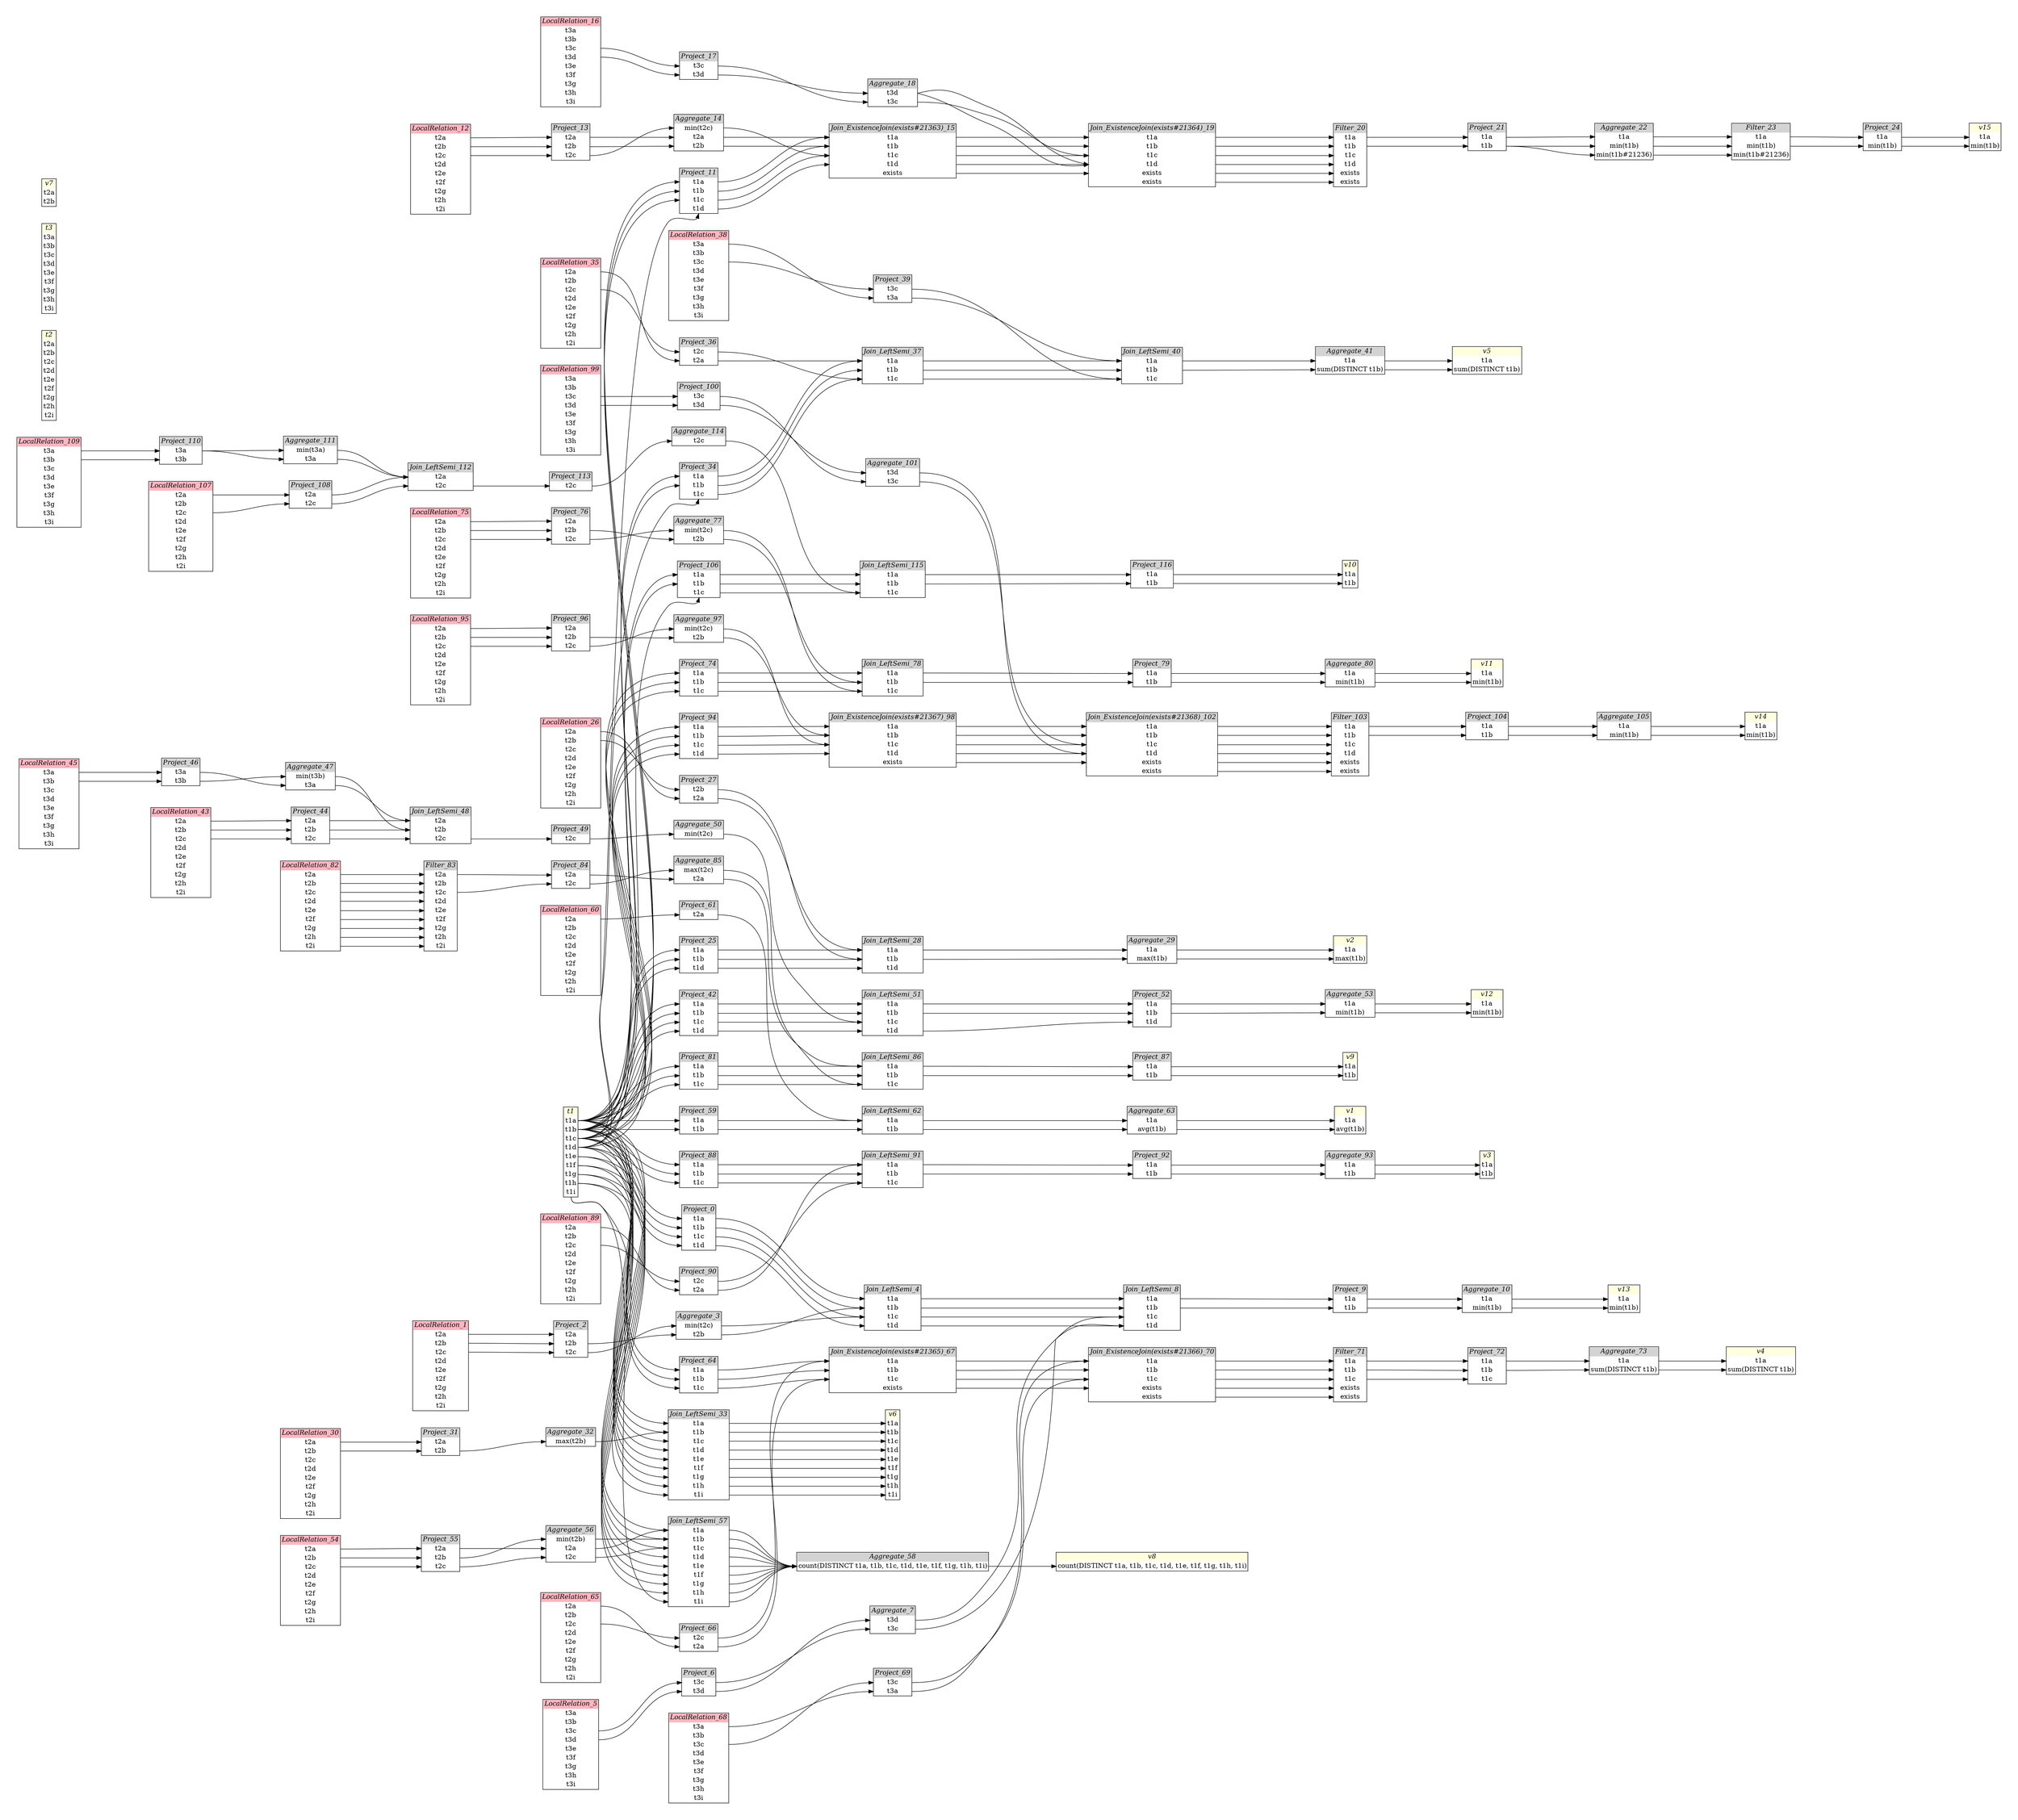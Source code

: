 // Automatically generated by SQLFlowTestSuite


digraph {
  graph [pad="0.5", nodesep="0.5", ranksep="2", fontname="Helvetica"];
  node [shape=plain]
  rankdir=LR;

  
"Aggregate_10" [label=<
<table border="1" cellborder="0" cellspacing="0">
  <tr><td bgcolor="lightgray" port="nodeName"><i>Aggregate_10</i></td></tr>
  <tr><td port="0">t1a</td></tr>
<tr><td port="1">min(t1b)</td></tr>
</table>>];
     

"Aggregate_101" [label=<
<table border="1" cellborder="0" cellspacing="0">
  <tr><td bgcolor="lightgray" port="nodeName"><i>Aggregate_101</i></td></tr>
  <tr><td port="0">t3d</td></tr>
<tr><td port="1">t3c</td></tr>
</table>>];
     

"Aggregate_105" [label=<
<table border="1" cellborder="0" cellspacing="0">
  <tr><td bgcolor="lightgray" port="nodeName"><i>Aggregate_105</i></td></tr>
  <tr><td port="0">t1a</td></tr>
<tr><td port="1">min(t1b)</td></tr>
</table>>];
     

"Aggregate_111" [label=<
<table border="1" cellborder="0" cellspacing="0">
  <tr><td bgcolor="lightgray" port="nodeName"><i>Aggregate_111</i></td></tr>
  <tr><td port="0">min(t3a)</td></tr>
<tr><td port="1">t3a</td></tr>
</table>>];
     

"Aggregate_114" [label=<
<table border="1" cellborder="0" cellspacing="0">
  <tr><td bgcolor="lightgray" port="nodeName"><i>Aggregate_114</i></td></tr>
  <tr><td port="0">t2c</td></tr>
</table>>];
     

"Aggregate_14" [label=<
<table border="1" cellborder="0" cellspacing="0">
  <tr><td bgcolor="lightgray" port="nodeName"><i>Aggregate_14</i></td></tr>
  <tr><td port="0">min(t2c)</td></tr>
<tr><td port="1">t2a</td></tr>
<tr><td port="2">t2b</td></tr>
</table>>];
     

"Aggregate_18" [label=<
<table border="1" cellborder="0" cellspacing="0">
  <tr><td bgcolor="lightgray" port="nodeName"><i>Aggregate_18</i></td></tr>
  <tr><td port="0">t3d</td></tr>
<tr><td port="1">t3c</td></tr>
</table>>];
     

"Aggregate_22" [label=<
<table border="1" cellborder="0" cellspacing="0">
  <tr><td bgcolor="lightgray" port="nodeName"><i>Aggregate_22</i></td></tr>
  <tr><td port="0">t1a</td></tr>
<tr><td port="1">min(t1b)</td></tr>
<tr><td port="2">min(t1b#21236)</td></tr>
</table>>];
     

"Aggregate_29" [label=<
<table border="1" cellborder="0" cellspacing="0">
  <tr><td bgcolor="lightgray" port="nodeName"><i>Aggregate_29</i></td></tr>
  <tr><td port="0">t1a</td></tr>
<tr><td port="1">max(t1b)</td></tr>
</table>>];
     

"Aggregate_3" [label=<
<table border="1" cellborder="0" cellspacing="0">
  <tr><td bgcolor="lightgray" port="nodeName"><i>Aggregate_3</i></td></tr>
  <tr><td port="0">min(t2c)</td></tr>
<tr><td port="1">t2b</td></tr>
</table>>];
     

"Aggregate_32" [label=<
<table border="1" cellborder="0" cellspacing="0">
  <tr><td bgcolor="lightgray" port="nodeName"><i>Aggregate_32</i></td></tr>
  <tr><td port="0">max(t2b)</td></tr>
</table>>];
     

"Aggregate_41" [label=<
<table border="1" cellborder="0" cellspacing="0">
  <tr><td bgcolor="lightgray" port="nodeName"><i>Aggregate_41</i></td></tr>
  <tr><td port="0">t1a</td></tr>
<tr><td port="1">sum(DISTINCT t1b)</td></tr>
</table>>];
     

"Aggregate_47" [label=<
<table border="1" cellborder="0" cellspacing="0">
  <tr><td bgcolor="lightgray" port="nodeName"><i>Aggregate_47</i></td></tr>
  <tr><td port="0">min(t3b)</td></tr>
<tr><td port="1">t3a</td></tr>
</table>>];
     

"Aggregate_50" [label=<
<table border="1" cellborder="0" cellspacing="0">
  <tr><td bgcolor="lightgray" port="nodeName"><i>Aggregate_50</i></td></tr>
  <tr><td port="0">min(t2c)</td></tr>
</table>>];
     

"Aggregate_53" [label=<
<table border="1" cellborder="0" cellspacing="0">
  <tr><td bgcolor="lightgray" port="nodeName"><i>Aggregate_53</i></td></tr>
  <tr><td port="0">t1a</td></tr>
<tr><td port="1">min(t1b)</td></tr>
</table>>];
     

"Aggregate_56" [label=<
<table border="1" cellborder="0" cellspacing="0">
  <tr><td bgcolor="lightgray" port="nodeName"><i>Aggregate_56</i></td></tr>
  <tr><td port="0">min(t2b)</td></tr>
<tr><td port="1">t2a</td></tr>
<tr><td port="2">t2c</td></tr>
</table>>];
     

"Aggregate_58" [label=<
<table border="1" cellborder="0" cellspacing="0">
  <tr><td bgcolor="lightgray" port="nodeName"><i>Aggregate_58</i></td></tr>
  <tr><td port="0">count(DISTINCT t1a, t1b, t1c, t1d, t1e, t1f, t1g, t1h, t1i)</td></tr>
</table>>];
     

"Aggregate_63" [label=<
<table border="1" cellborder="0" cellspacing="0">
  <tr><td bgcolor="lightgray" port="nodeName"><i>Aggregate_63</i></td></tr>
  <tr><td port="0">t1a</td></tr>
<tr><td port="1">avg(t1b)</td></tr>
</table>>];
     

"Aggregate_7" [label=<
<table border="1" cellborder="0" cellspacing="0">
  <tr><td bgcolor="lightgray" port="nodeName"><i>Aggregate_7</i></td></tr>
  <tr><td port="0">t3d</td></tr>
<tr><td port="1">t3c</td></tr>
</table>>];
     

"Aggregate_73" [label=<
<table border="1" cellborder="0" cellspacing="0">
  <tr><td bgcolor="lightgray" port="nodeName"><i>Aggregate_73</i></td></tr>
  <tr><td port="0">t1a</td></tr>
<tr><td port="1">sum(DISTINCT t1b)</td></tr>
</table>>];
     

"Aggregate_77" [label=<
<table border="1" cellborder="0" cellspacing="0">
  <tr><td bgcolor="lightgray" port="nodeName"><i>Aggregate_77</i></td></tr>
  <tr><td port="0">min(t2c)</td></tr>
<tr><td port="1">t2b</td></tr>
</table>>];
     

"Aggregate_80" [label=<
<table border="1" cellborder="0" cellspacing="0">
  <tr><td bgcolor="lightgray" port="nodeName"><i>Aggregate_80</i></td></tr>
  <tr><td port="0">t1a</td></tr>
<tr><td port="1">min(t1b)</td></tr>
</table>>];
     

"Aggregate_85" [label=<
<table border="1" cellborder="0" cellspacing="0">
  <tr><td bgcolor="lightgray" port="nodeName"><i>Aggregate_85</i></td></tr>
  <tr><td port="0">max(t2c)</td></tr>
<tr><td port="1">t2a</td></tr>
</table>>];
     

"Aggregate_93" [label=<
<table border="1" cellborder="0" cellspacing="0">
  <tr><td bgcolor="lightgray" port="nodeName"><i>Aggregate_93</i></td></tr>
  <tr><td port="0">t1a</td></tr>
<tr><td port="1">t1b</td></tr>
</table>>];
     

"Aggregate_97" [label=<
<table border="1" cellborder="0" cellspacing="0">
  <tr><td bgcolor="lightgray" port="nodeName"><i>Aggregate_97</i></td></tr>
  <tr><td port="0">min(t2c)</td></tr>
<tr><td port="1">t2b</td></tr>
</table>>];
     

"Filter_103" [label=<
<table border="1" cellborder="0" cellspacing="0">
  <tr><td bgcolor="lightgray" port="nodeName"><i>Filter_103</i></td></tr>
  <tr><td port="0">t1a</td></tr>
<tr><td port="1">t1b</td></tr>
<tr><td port="2">t1c</td></tr>
<tr><td port="3">t1d</td></tr>
<tr><td port="4">exists</td></tr>
<tr><td port="5">exists</td></tr>
</table>>];
     

"Filter_20" [label=<
<table border="1" cellborder="0" cellspacing="0">
  <tr><td bgcolor="lightgray" port="nodeName"><i>Filter_20</i></td></tr>
  <tr><td port="0">t1a</td></tr>
<tr><td port="1">t1b</td></tr>
<tr><td port="2">t1c</td></tr>
<tr><td port="3">t1d</td></tr>
<tr><td port="4">exists</td></tr>
<tr><td port="5">exists</td></tr>
</table>>];
     

"Filter_23" [label=<
<table border="1" cellborder="0" cellspacing="0">
  <tr><td bgcolor="lightgray" port="nodeName"><i>Filter_23</i></td></tr>
  <tr><td port="0">t1a</td></tr>
<tr><td port="1">min(t1b)</td></tr>
<tr><td port="2">min(t1b#21236)</td></tr>
</table>>];
     

"Filter_71" [label=<
<table border="1" cellborder="0" cellspacing="0">
  <tr><td bgcolor="lightgray" port="nodeName"><i>Filter_71</i></td></tr>
  <tr><td port="0">t1a</td></tr>
<tr><td port="1">t1b</td></tr>
<tr><td port="2">t1c</td></tr>
<tr><td port="3">exists</td></tr>
<tr><td port="4">exists</td></tr>
</table>>];
     

"Filter_83" [label=<
<table border="1" cellborder="0" cellspacing="0">
  <tr><td bgcolor="lightgray" port="nodeName"><i>Filter_83</i></td></tr>
  <tr><td port="0">t2a</td></tr>
<tr><td port="1">t2b</td></tr>
<tr><td port="2">t2c</td></tr>
<tr><td port="3">t2d</td></tr>
<tr><td port="4">t2e</td></tr>
<tr><td port="5">t2f</td></tr>
<tr><td port="6">t2g</td></tr>
<tr><td port="7">t2h</td></tr>
<tr><td port="8">t2i</td></tr>
</table>>];
     

"Join_ExistenceJoin(exists#21363)_15" [label=<
<table border="1" cellborder="0" cellspacing="0">
  <tr><td bgcolor="lightgray" port="nodeName"><i>Join_ExistenceJoin(exists#21363)_15</i></td></tr>
  <tr><td port="0">t1a</td></tr>
<tr><td port="1">t1b</td></tr>
<tr><td port="2">t1c</td></tr>
<tr><td port="3">t1d</td></tr>
<tr><td port="4">exists</td></tr>
</table>>];
     

"Join_ExistenceJoin(exists#21364)_19" [label=<
<table border="1" cellborder="0" cellspacing="0">
  <tr><td bgcolor="lightgray" port="nodeName"><i>Join_ExistenceJoin(exists#21364)_19</i></td></tr>
  <tr><td port="0">t1a</td></tr>
<tr><td port="1">t1b</td></tr>
<tr><td port="2">t1c</td></tr>
<tr><td port="3">t1d</td></tr>
<tr><td port="4">exists</td></tr>
<tr><td port="5">exists</td></tr>
</table>>];
     

"Join_ExistenceJoin(exists#21365)_67" [label=<
<table border="1" cellborder="0" cellspacing="0">
  <tr><td bgcolor="lightgray" port="nodeName"><i>Join_ExistenceJoin(exists#21365)_67</i></td></tr>
  <tr><td port="0">t1a</td></tr>
<tr><td port="1">t1b</td></tr>
<tr><td port="2">t1c</td></tr>
<tr><td port="3">exists</td></tr>
</table>>];
     

"Join_ExistenceJoin(exists#21366)_70" [label=<
<table border="1" cellborder="0" cellspacing="0">
  <tr><td bgcolor="lightgray" port="nodeName"><i>Join_ExistenceJoin(exists#21366)_70</i></td></tr>
  <tr><td port="0">t1a</td></tr>
<tr><td port="1">t1b</td></tr>
<tr><td port="2">t1c</td></tr>
<tr><td port="3">exists</td></tr>
<tr><td port="4">exists</td></tr>
</table>>];
     

"Join_ExistenceJoin(exists#21367)_98" [label=<
<table border="1" cellborder="0" cellspacing="0">
  <tr><td bgcolor="lightgray" port="nodeName"><i>Join_ExistenceJoin(exists#21367)_98</i></td></tr>
  <tr><td port="0">t1a</td></tr>
<tr><td port="1">t1b</td></tr>
<tr><td port="2">t1c</td></tr>
<tr><td port="3">t1d</td></tr>
<tr><td port="4">exists</td></tr>
</table>>];
     

"Join_ExistenceJoin(exists#21368)_102" [label=<
<table border="1" cellborder="0" cellspacing="0">
  <tr><td bgcolor="lightgray" port="nodeName"><i>Join_ExistenceJoin(exists#21368)_102</i></td></tr>
  <tr><td port="0">t1a</td></tr>
<tr><td port="1">t1b</td></tr>
<tr><td port="2">t1c</td></tr>
<tr><td port="3">t1d</td></tr>
<tr><td port="4">exists</td></tr>
<tr><td port="5">exists</td></tr>
</table>>];
     

"Join_LeftSemi_112" [label=<
<table border="1" cellborder="0" cellspacing="0">
  <tr><td bgcolor="lightgray" port="nodeName"><i>Join_LeftSemi_112</i></td></tr>
  <tr><td port="0">t2a</td></tr>
<tr><td port="1">t2c</td></tr>
</table>>];
     

"Join_LeftSemi_115" [label=<
<table border="1" cellborder="0" cellspacing="0">
  <tr><td bgcolor="lightgray" port="nodeName"><i>Join_LeftSemi_115</i></td></tr>
  <tr><td port="0">t1a</td></tr>
<tr><td port="1">t1b</td></tr>
<tr><td port="2">t1c</td></tr>
</table>>];
     

"Join_LeftSemi_28" [label=<
<table border="1" cellborder="0" cellspacing="0">
  <tr><td bgcolor="lightgray" port="nodeName"><i>Join_LeftSemi_28</i></td></tr>
  <tr><td port="0">t1a</td></tr>
<tr><td port="1">t1b</td></tr>
<tr><td port="2">t1d</td></tr>
</table>>];
     

"Join_LeftSemi_33" [label=<
<table border="1" cellborder="0" cellspacing="0">
  <tr><td bgcolor="lightgray" port="nodeName"><i>Join_LeftSemi_33</i></td></tr>
  <tr><td port="0">t1a</td></tr>
<tr><td port="1">t1b</td></tr>
<tr><td port="2">t1c</td></tr>
<tr><td port="3">t1d</td></tr>
<tr><td port="4">t1e</td></tr>
<tr><td port="5">t1f</td></tr>
<tr><td port="6">t1g</td></tr>
<tr><td port="7">t1h</td></tr>
<tr><td port="8">t1i</td></tr>
</table>>];
     

"Join_LeftSemi_37" [label=<
<table border="1" cellborder="0" cellspacing="0">
  <tr><td bgcolor="lightgray" port="nodeName"><i>Join_LeftSemi_37</i></td></tr>
  <tr><td port="0">t1a</td></tr>
<tr><td port="1">t1b</td></tr>
<tr><td port="2">t1c</td></tr>
</table>>];
     

"Join_LeftSemi_4" [label=<
<table border="1" cellborder="0" cellspacing="0">
  <tr><td bgcolor="lightgray" port="nodeName"><i>Join_LeftSemi_4</i></td></tr>
  <tr><td port="0">t1a</td></tr>
<tr><td port="1">t1b</td></tr>
<tr><td port="2">t1c</td></tr>
<tr><td port="3">t1d</td></tr>
</table>>];
     

"Join_LeftSemi_40" [label=<
<table border="1" cellborder="0" cellspacing="0">
  <tr><td bgcolor="lightgray" port="nodeName"><i>Join_LeftSemi_40</i></td></tr>
  <tr><td port="0">t1a</td></tr>
<tr><td port="1">t1b</td></tr>
<tr><td port="2">t1c</td></tr>
</table>>];
     

"Join_LeftSemi_48" [label=<
<table border="1" cellborder="0" cellspacing="0">
  <tr><td bgcolor="lightgray" port="nodeName"><i>Join_LeftSemi_48</i></td></tr>
  <tr><td port="0">t2a</td></tr>
<tr><td port="1">t2b</td></tr>
<tr><td port="2">t2c</td></tr>
</table>>];
     

"Join_LeftSemi_51" [label=<
<table border="1" cellborder="0" cellspacing="0">
  <tr><td bgcolor="lightgray" port="nodeName"><i>Join_LeftSemi_51</i></td></tr>
  <tr><td port="0">t1a</td></tr>
<tr><td port="1">t1b</td></tr>
<tr><td port="2">t1c</td></tr>
<tr><td port="3">t1d</td></tr>
</table>>];
     

"Join_LeftSemi_57" [label=<
<table border="1" cellborder="0" cellspacing="0">
  <tr><td bgcolor="lightgray" port="nodeName"><i>Join_LeftSemi_57</i></td></tr>
  <tr><td port="0">t1a</td></tr>
<tr><td port="1">t1b</td></tr>
<tr><td port="2">t1c</td></tr>
<tr><td port="3">t1d</td></tr>
<tr><td port="4">t1e</td></tr>
<tr><td port="5">t1f</td></tr>
<tr><td port="6">t1g</td></tr>
<tr><td port="7">t1h</td></tr>
<tr><td port="8">t1i</td></tr>
</table>>];
     

"Join_LeftSemi_62" [label=<
<table border="1" cellborder="0" cellspacing="0">
  <tr><td bgcolor="lightgray" port="nodeName"><i>Join_LeftSemi_62</i></td></tr>
  <tr><td port="0">t1a</td></tr>
<tr><td port="1">t1b</td></tr>
</table>>];
     

"Join_LeftSemi_78" [label=<
<table border="1" cellborder="0" cellspacing="0">
  <tr><td bgcolor="lightgray" port="nodeName"><i>Join_LeftSemi_78</i></td></tr>
  <tr><td port="0">t1a</td></tr>
<tr><td port="1">t1b</td></tr>
<tr><td port="2">t1c</td></tr>
</table>>];
     

"Join_LeftSemi_8" [label=<
<table border="1" cellborder="0" cellspacing="0">
  <tr><td bgcolor="lightgray" port="nodeName"><i>Join_LeftSemi_8</i></td></tr>
  <tr><td port="0">t1a</td></tr>
<tr><td port="1">t1b</td></tr>
<tr><td port="2">t1c</td></tr>
<tr><td port="3">t1d</td></tr>
</table>>];
     

"Join_LeftSemi_86" [label=<
<table border="1" cellborder="0" cellspacing="0">
  <tr><td bgcolor="lightgray" port="nodeName"><i>Join_LeftSemi_86</i></td></tr>
  <tr><td port="0">t1a</td></tr>
<tr><td port="1">t1b</td></tr>
<tr><td port="2">t1c</td></tr>
</table>>];
     

"Join_LeftSemi_91" [label=<
<table border="1" cellborder="0" cellspacing="0">
  <tr><td bgcolor="lightgray" port="nodeName"><i>Join_LeftSemi_91</i></td></tr>
  <tr><td port="0">t1a</td></tr>
<tr><td port="1">t1b</td></tr>
<tr><td port="2">t1c</td></tr>
</table>>];
     

"LocalRelation_1" [label=<
<table border="1" cellborder="0" cellspacing="0">
  <tr><td bgcolor="lightpink" port="nodeName"><i>LocalRelation_1</i></td></tr>
  <tr><td port="0">t2a</td></tr>
<tr><td port="1">t2b</td></tr>
<tr><td port="2">t2c</td></tr>
<tr><td port="3">t2d</td></tr>
<tr><td port="4">t2e</td></tr>
<tr><td port="5">t2f</td></tr>
<tr><td port="6">t2g</td></tr>
<tr><td port="7">t2h</td></tr>
<tr><td port="8">t2i</td></tr>
</table>>];
     

"LocalRelation_107" [label=<
<table border="1" cellborder="0" cellspacing="0">
  <tr><td bgcolor="lightpink" port="nodeName"><i>LocalRelation_107</i></td></tr>
  <tr><td port="0">t2a</td></tr>
<tr><td port="1">t2b</td></tr>
<tr><td port="2">t2c</td></tr>
<tr><td port="3">t2d</td></tr>
<tr><td port="4">t2e</td></tr>
<tr><td port="5">t2f</td></tr>
<tr><td port="6">t2g</td></tr>
<tr><td port="7">t2h</td></tr>
<tr><td port="8">t2i</td></tr>
</table>>];
     

"LocalRelation_109" [label=<
<table border="1" cellborder="0" cellspacing="0">
  <tr><td bgcolor="lightpink" port="nodeName"><i>LocalRelation_109</i></td></tr>
  <tr><td port="0">t3a</td></tr>
<tr><td port="1">t3b</td></tr>
<tr><td port="2">t3c</td></tr>
<tr><td port="3">t3d</td></tr>
<tr><td port="4">t3e</td></tr>
<tr><td port="5">t3f</td></tr>
<tr><td port="6">t3g</td></tr>
<tr><td port="7">t3h</td></tr>
<tr><td port="8">t3i</td></tr>
</table>>];
     

"LocalRelation_12" [label=<
<table border="1" cellborder="0" cellspacing="0">
  <tr><td bgcolor="lightpink" port="nodeName"><i>LocalRelation_12</i></td></tr>
  <tr><td port="0">t2a</td></tr>
<tr><td port="1">t2b</td></tr>
<tr><td port="2">t2c</td></tr>
<tr><td port="3">t2d</td></tr>
<tr><td port="4">t2e</td></tr>
<tr><td port="5">t2f</td></tr>
<tr><td port="6">t2g</td></tr>
<tr><td port="7">t2h</td></tr>
<tr><td port="8">t2i</td></tr>
</table>>];
     

"LocalRelation_16" [label=<
<table border="1" cellborder="0" cellspacing="0">
  <tr><td bgcolor="lightpink" port="nodeName"><i>LocalRelation_16</i></td></tr>
  <tr><td port="0">t3a</td></tr>
<tr><td port="1">t3b</td></tr>
<tr><td port="2">t3c</td></tr>
<tr><td port="3">t3d</td></tr>
<tr><td port="4">t3e</td></tr>
<tr><td port="5">t3f</td></tr>
<tr><td port="6">t3g</td></tr>
<tr><td port="7">t3h</td></tr>
<tr><td port="8">t3i</td></tr>
</table>>];
     

"LocalRelation_26" [label=<
<table border="1" cellborder="0" cellspacing="0">
  <tr><td bgcolor="lightpink" port="nodeName"><i>LocalRelation_26</i></td></tr>
  <tr><td port="0">t2a</td></tr>
<tr><td port="1">t2b</td></tr>
<tr><td port="2">t2c</td></tr>
<tr><td port="3">t2d</td></tr>
<tr><td port="4">t2e</td></tr>
<tr><td port="5">t2f</td></tr>
<tr><td port="6">t2g</td></tr>
<tr><td port="7">t2h</td></tr>
<tr><td port="8">t2i</td></tr>
</table>>];
     

"LocalRelation_30" [label=<
<table border="1" cellborder="0" cellspacing="0">
  <tr><td bgcolor="lightpink" port="nodeName"><i>LocalRelation_30</i></td></tr>
  <tr><td port="0">t2a</td></tr>
<tr><td port="1">t2b</td></tr>
<tr><td port="2">t2c</td></tr>
<tr><td port="3">t2d</td></tr>
<tr><td port="4">t2e</td></tr>
<tr><td port="5">t2f</td></tr>
<tr><td port="6">t2g</td></tr>
<tr><td port="7">t2h</td></tr>
<tr><td port="8">t2i</td></tr>
</table>>];
     

"LocalRelation_35" [label=<
<table border="1" cellborder="0" cellspacing="0">
  <tr><td bgcolor="lightpink" port="nodeName"><i>LocalRelation_35</i></td></tr>
  <tr><td port="0">t2a</td></tr>
<tr><td port="1">t2b</td></tr>
<tr><td port="2">t2c</td></tr>
<tr><td port="3">t2d</td></tr>
<tr><td port="4">t2e</td></tr>
<tr><td port="5">t2f</td></tr>
<tr><td port="6">t2g</td></tr>
<tr><td port="7">t2h</td></tr>
<tr><td port="8">t2i</td></tr>
</table>>];
     

"LocalRelation_38" [label=<
<table border="1" cellborder="0" cellspacing="0">
  <tr><td bgcolor="lightpink" port="nodeName"><i>LocalRelation_38</i></td></tr>
  <tr><td port="0">t3a</td></tr>
<tr><td port="1">t3b</td></tr>
<tr><td port="2">t3c</td></tr>
<tr><td port="3">t3d</td></tr>
<tr><td port="4">t3e</td></tr>
<tr><td port="5">t3f</td></tr>
<tr><td port="6">t3g</td></tr>
<tr><td port="7">t3h</td></tr>
<tr><td port="8">t3i</td></tr>
</table>>];
     

"LocalRelation_43" [label=<
<table border="1" cellborder="0" cellspacing="0">
  <tr><td bgcolor="lightpink" port="nodeName"><i>LocalRelation_43</i></td></tr>
  <tr><td port="0">t2a</td></tr>
<tr><td port="1">t2b</td></tr>
<tr><td port="2">t2c</td></tr>
<tr><td port="3">t2d</td></tr>
<tr><td port="4">t2e</td></tr>
<tr><td port="5">t2f</td></tr>
<tr><td port="6">t2g</td></tr>
<tr><td port="7">t2h</td></tr>
<tr><td port="8">t2i</td></tr>
</table>>];
     

"LocalRelation_45" [label=<
<table border="1" cellborder="0" cellspacing="0">
  <tr><td bgcolor="lightpink" port="nodeName"><i>LocalRelation_45</i></td></tr>
  <tr><td port="0">t3a</td></tr>
<tr><td port="1">t3b</td></tr>
<tr><td port="2">t3c</td></tr>
<tr><td port="3">t3d</td></tr>
<tr><td port="4">t3e</td></tr>
<tr><td port="5">t3f</td></tr>
<tr><td port="6">t3g</td></tr>
<tr><td port="7">t3h</td></tr>
<tr><td port="8">t3i</td></tr>
</table>>];
     

"LocalRelation_5" [label=<
<table border="1" cellborder="0" cellspacing="0">
  <tr><td bgcolor="lightpink" port="nodeName"><i>LocalRelation_5</i></td></tr>
  <tr><td port="0">t3a</td></tr>
<tr><td port="1">t3b</td></tr>
<tr><td port="2">t3c</td></tr>
<tr><td port="3">t3d</td></tr>
<tr><td port="4">t3e</td></tr>
<tr><td port="5">t3f</td></tr>
<tr><td port="6">t3g</td></tr>
<tr><td port="7">t3h</td></tr>
<tr><td port="8">t3i</td></tr>
</table>>];
     

"LocalRelation_54" [label=<
<table border="1" cellborder="0" cellspacing="0">
  <tr><td bgcolor="lightpink" port="nodeName"><i>LocalRelation_54</i></td></tr>
  <tr><td port="0">t2a</td></tr>
<tr><td port="1">t2b</td></tr>
<tr><td port="2">t2c</td></tr>
<tr><td port="3">t2d</td></tr>
<tr><td port="4">t2e</td></tr>
<tr><td port="5">t2f</td></tr>
<tr><td port="6">t2g</td></tr>
<tr><td port="7">t2h</td></tr>
<tr><td port="8">t2i</td></tr>
</table>>];
     

"LocalRelation_60" [label=<
<table border="1" cellborder="0" cellspacing="0">
  <tr><td bgcolor="lightpink" port="nodeName"><i>LocalRelation_60</i></td></tr>
  <tr><td port="0">t2a</td></tr>
<tr><td port="1">t2b</td></tr>
<tr><td port="2">t2c</td></tr>
<tr><td port="3">t2d</td></tr>
<tr><td port="4">t2e</td></tr>
<tr><td port="5">t2f</td></tr>
<tr><td port="6">t2g</td></tr>
<tr><td port="7">t2h</td></tr>
<tr><td port="8">t2i</td></tr>
</table>>];
     

"LocalRelation_65" [label=<
<table border="1" cellborder="0" cellspacing="0">
  <tr><td bgcolor="lightpink" port="nodeName"><i>LocalRelation_65</i></td></tr>
  <tr><td port="0">t2a</td></tr>
<tr><td port="1">t2b</td></tr>
<tr><td port="2">t2c</td></tr>
<tr><td port="3">t2d</td></tr>
<tr><td port="4">t2e</td></tr>
<tr><td port="5">t2f</td></tr>
<tr><td port="6">t2g</td></tr>
<tr><td port="7">t2h</td></tr>
<tr><td port="8">t2i</td></tr>
</table>>];
     

"LocalRelation_68" [label=<
<table border="1" cellborder="0" cellspacing="0">
  <tr><td bgcolor="lightpink" port="nodeName"><i>LocalRelation_68</i></td></tr>
  <tr><td port="0">t3a</td></tr>
<tr><td port="1">t3b</td></tr>
<tr><td port="2">t3c</td></tr>
<tr><td port="3">t3d</td></tr>
<tr><td port="4">t3e</td></tr>
<tr><td port="5">t3f</td></tr>
<tr><td port="6">t3g</td></tr>
<tr><td port="7">t3h</td></tr>
<tr><td port="8">t3i</td></tr>
</table>>];
     

"LocalRelation_75" [label=<
<table border="1" cellborder="0" cellspacing="0">
  <tr><td bgcolor="lightpink" port="nodeName"><i>LocalRelation_75</i></td></tr>
  <tr><td port="0">t2a</td></tr>
<tr><td port="1">t2b</td></tr>
<tr><td port="2">t2c</td></tr>
<tr><td port="3">t2d</td></tr>
<tr><td port="4">t2e</td></tr>
<tr><td port="5">t2f</td></tr>
<tr><td port="6">t2g</td></tr>
<tr><td port="7">t2h</td></tr>
<tr><td port="8">t2i</td></tr>
</table>>];
     

"LocalRelation_82" [label=<
<table border="1" cellborder="0" cellspacing="0">
  <tr><td bgcolor="lightpink" port="nodeName"><i>LocalRelation_82</i></td></tr>
  <tr><td port="0">t2a</td></tr>
<tr><td port="1">t2b</td></tr>
<tr><td port="2">t2c</td></tr>
<tr><td port="3">t2d</td></tr>
<tr><td port="4">t2e</td></tr>
<tr><td port="5">t2f</td></tr>
<tr><td port="6">t2g</td></tr>
<tr><td port="7">t2h</td></tr>
<tr><td port="8">t2i</td></tr>
</table>>];
     

"LocalRelation_89" [label=<
<table border="1" cellborder="0" cellspacing="0">
  <tr><td bgcolor="lightpink" port="nodeName"><i>LocalRelation_89</i></td></tr>
  <tr><td port="0">t2a</td></tr>
<tr><td port="1">t2b</td></tr>
<tr><td port="2">t2c</td></tr>
<tr><td port="3">t2d</td></tr>
<tr><td port="4">t2e</td></tr>
<tr><td port="5">t2f</td></tr>
<tr><td port="6">t2g</td></tr>
<tr><td port="7">t2h</td></tr>
<tr><td port="8">t2i</td></tr>
</table>>];
     

"LocalRelation_95" [label=<
<table border="1" cellborder="0" cellspacing="0">
  <tr><td bgcolor="lightpink" port="nodeName"><i>LocalRelation_95</i></td></tr>
  <tr><td port="0">t2a</td></tr>
<tr><td port="1">t2b</td></tr>
<tr><td port="2">t2c</td></tr>
<tr><td port="3">t2d</td></tr>
<tr><td port="4">t2e</td></tr>
<tr><td port="5">t2f</td></tr>
<tr><td port="6">t2g</td></tr>
<tr><td port="7">t2h</td></tr>
<tr><td port="8">t2i</td></tr>
</table>>];
     

"LocalRelation_99" [label=<
<table border="1" cellborder="0" cellspacing="0">
  <tr><td bgcolor="lightpink" port="nodeName"><i>LocalRelation_99</i></td></tr>
  <tr><td port="0">t3a</td></tr>
<tr><td port="1">t3b</td></tr>
<tr><td port="2">t3c</td></tr>
<tr><td port="3">t3d</td></tr>
<tr><td port="4">t3e</td></tr>
<tr><td port="5">t3f</td></tr>
<tr><td port="6">t3g</td></tr>
<tr><td port="7">t3h</td></tr>
<tr><td port="8">t3i</td></tr>
</table>>];
     

"Project_0" [label=<
<table border="1" cellborder="0" cellspacing="0">
  <tr><td bgcolor="lightgray" port="nodeName"><i>Project_0</i></td></tr>
  <tr><td port="0">t1a</td></tr>
<tr><td port="1">t1b</td></tr>
<tr><td port="2">t1c</td></tr>
<tr><td port="3">t1d</td></tr>
</table>>];
     

"Project_100" [label=<
<table border="1" cellborder="0" cellspacing="0">
  <tr><td bgcolor="lightgray" port="nodeName"><i>Project_100</i></td></tr>
  <tr><td port="0">t3c</td></tr>
<tr><td port="1">t3d</td></tr>
</table>>];
     

"Project_104" [label=<
<table border="1" cellborder="0" cellspacing="0">
  <tr><td bgcolor="lightgray" port="nodeName"><i>Project_104</i></td></tr>
  <tr><td port="0">t1a</td></tr>
<tr><td port="1">t1b</td></tr>
</table>>];
     

"Project_106" [label=<
<table border="1" cellborder="0" cellspacing="0">
  <tr><td bgcolor="lightgray" port="nodeName"><i>Project_106</i></td></tr>
  <tr><td port="0">t1a</td></tr>
<tr><td port="1">t1b</td></tr>
<tr><td port="2">t1c</td></tr>
</table>>];
     

"Project_108" [label=<
<table border="1" cellborder="0" cellspacing="0">
  <tr><td bgcolor="lightgray" port="nodeName"><i>Project_108</i></td></tr>
  <tr><td port="0">t2a</td></tr>
<tr><td port="1">t2c</td></tr>
</table>>];
     

"Project_11" [label=<
<table border="1" cellborder="0" cellspacing="0">
  <tr><td bgcolor="lightgray" port="nodeName"><i>Project_11</i></td></tr>
  <tr><td port="0">t1a</td></tr>
<tr><td port="1">t1b</td></tr>
<tr><td port="2">t1c</td></tr>
<tr><td port="3">t1d</td></tr>
</table>>];
     

"Project_110" [label=<
<table border="1" cellborder="0" cellspacing="0">
  <tr><td bgcolor="lightgray" port="nodeName"><i>Project_110</i></td></tr>
  <tr><td port="0">t3a</td></tr>
<tr><td port="1">t3b</td></tr>
</table>>];
     

"Project_113" [label=<
<table border="1" cellborder="0" cellspacing="0">
  <tr><td bgcolor="lightgray" port="nodeName"><i>Project_113</i></td></tr>
  <tr><td port="0">t2c</td></tr>
</table>>];
     

"Project_116" [label=<
<table border="1" cellborder="0" cellspacing="0">
  <tr><td bgcolor="lightgray" port="nodeName"><i>Project_116</i></td></tr>
  <tr><td port="0">t1a</td></tr>
<tr><td port="1">t1b</td></tr>
</table>>];
     

"Project_13" [label=<
<table border="1" cellborder="0" cellspacing="0">
  <tr><td bgcolor="lightgray" port="nodeName"><i>Project_13</i></td></tr>
  <tr><td port="0">t2a</td></tr>
<tr><td port="1">t2b</td></tr>
<tr><td port="2">t2c</td></tr>
</table>>];
     

"Project_17" [label=<
<table border="1" cellborder="0" cellspacing="0">
  <tr><td bgcolor="lightgray" port="nodeName"><i>Project_17</i></td></tr>
  <tr><td port="0">t3c</td></tr>
<tr><td port="1">t3d</td></tr>
</table>>];
     

"Project_2" [label=<
<table border="1" cellborder="0" cellspacing="0">
  <tr><td bgcolor="lightgray" port="nodeName"><i>Project_2</i></td></tr>
  <tr><td port="0">t2a</td></tr>
<tr><td port="1">t2b</td></tr>
<tr><td port="2">t2c</td></tr>
</table>>];
     

"Project_21" [label=<
<table border="1" cellborder="0" cellspacing="0">
  <tr><td bgcolor="lightgray" port="nodeName"><i>Project_21</i></td></tr>
  <tr><td port="0">t1a</td></tr>
<tr><td port="1">t1b</td></tr>
</table>>];
     

"Project_24" [label=<
<table border="1" cellborder="0" cellspacing="0">
  <tr><td bgcolor="lightgray" port="nodeName"><i>Project_24</i></td></tr>
  <tr><td port="0">t1a</td></tr>
<tr><td port="1">min(t1b)</td></tr>
</table>>];
     

"Project_25" [label=<
<table border="1" cellborder="0" cellspacing="0">
  <tr><td bgcolor="lightgray" port="nodeName"><i>Project_25</i></td></tr>
  <tr><td port="0">t1a</td></tr>
<tr><td port="1">t1b</td></tr>
<tr><td port="2">t1d</td></tr>
</table>>];
     

"Project_27" [label=<
<table border="1" cellborder="0" cellspacing="0">
  <tr><td bgcolor="lightgray" port="nodeName"><i>Project_27</i></td></tr>
  <tr><td port="0">t2b</td></tr>
<tr><td port="1">t2a</td></tr>
</table>>];
     

"Project_31" [label=<
<table border="1" cellborder="0" cellspacing="0">
  <tr><td bgcolor="lightgray" port="nodeName"><i>Project_31</i></td></tr>
  <tr><td port="0">t2a</td></tr>
<tr><td port="1">t2b</td></tr>
</table>>];
     

"Project_34" [label=<
<table border="1" cellborder="0" cellspacing="0">
  <tr><td bgcolor="lightgray" port="nodeName"><i>Project_34</i></td></tr>
  <tr><td port="0">t1a</td></tr>
<tr><td port="1">t1b</td></tr>
<tr><td port="2">t1c</td></tr>
</table>>];
     

"Project_36" [label=<
<table border="1" cellborder="0" cellspacing="0">
  <tr><td bgcolor="lightgray" port="nodeName"><i>Project_36</i></td></tr>
  <tr><td port="0">t2c</td></tr>
<tr><td port="1">t2a</td></tr>
</table>>];
     

"Project_39" [label=<
<table border="1" cellborder="0" cellspacing="0">
  <tr><td bgcolor="lightgray" port="nodeName"><i>Project_39</i></td></tr>
  <tr><td port="0">t3c</td></tr>
<tr><td port="1">t3a</td></tr>
</table>>];
     

"Project_42" [label=<
<table border="1" cellborder="0" cellspacing="0">
  <tr><td bgcolor="lightgray" port="nodeName"><i>Project_42</i></td></tr>
  <tr><td port="0">t1a</td></tr>
<tr><td port="1">t1b</td></tr>
<tr><td port="2">t1c</td></tr>
<tr><td port="3">t1d</td></tr>
</table>>];
     

"Project_44" [label=<
<table border="1" cellborder="0" cellspacing="0">
  <tr><td bgcolor="lightgray" port="nodeName"><i>Project_44</i></td></tr>
  <tr><td port="0">t2a</td></tr>
<tr><td port="1">t2b</td></tr>
<tr><td port="2">t2c</td></tr>
</table>>];
     

"Project_46" [label=<
<table border="1" cellborder="0" cellspacing="0">
  <tr><td bgcolor="lightgray" port="nodeName"><i>Project_46</i></td></tr>
  <tr><td port="0">t3a</td></tr>
<tr><td port="1">t3b</td></tr>
</table>>];
     

"Project_49" [label=<
<table border="1" cellborder="0" cellspacing="0">
  <tr><td bgcolor="lightgray" port="nodeName"><i>Project_49</i></td></tr>
  <tr><td port="0">t2c</td></tr>
</table>>];
     

"Project_52" [label=<
<table border="1" cellborder="0" cellspacing="0">
  <tr><td bgcolor="lightgray" port="nodeName"><i>Project_52</i></td></tr>
  <tr><td port="0">t1a</td></tr>
<tr><td port="1">t1b</td></tr>
<tr><td port="2">t1d</td></tr>
</table>>];
     

"Project_55" [label=<
<table border="1" cellborder="0" cellspacing="0">
  <tr><td bgcolor="lightgray" port="nodeName"><i>Project_55</i></td></tr>
  <tr><td port="0">t2a</td></tr>
<tr><td port="1">t2b</td></tr>
<tr><td port="2">t2c</td></tr>
</table>>];
     

"Project_59" [label=<
<table border="1" cellborder="0" cellspacing="0">
  <tr><td bgcolor="lightgray" port="nodeName"><i>Project_59</i></td></tr>
  <tr><td port="0">t1a</td></tr>
<tr><td port="1">t1b</td></tr>
</table>>];
     

"Project_6" [label=<
<table border="1" cellborder="0" cellspacing="0">
  <tr><td bgcolor="lightgray" port="nodeName"><i>Project_6</i></td></tr>
  <tr><td port="0">t3c</td></tr>
<tr><td port="1">t3d</td></tr>
</table>>];
     

"Project_61" [label=<
<table border="1" cellborder="0" cellspacing="0">
  <tr><td bgcolor="lightgray" port="nodeName"><i>Project_61</i></td></tr>
  <tr><td port="0">t2a</td></tr>
</table>>];
     

"Project_64" [label=<
<table border="1" cellborder="0" cellspacing="0">
  <tr><td bgcolor="lightgray" port="nodeName"><i>Project_64</i></td></tr>
  <tr><td port="0">t1a</td></tr>
<tr><td port="1">t1b</td></tr>
<tr><td port="2">t1c</td></tr>
</table>>];
     

"Project_66" [label=<
<table border="1" cellborder="0" cellspacing="0">
  <tr><td bgcolor="lightgray" port="nodeName"><i>Project_66</i></td></tr>
  <tr><td port="0">t2c</td></tr>
<tr><td port="1">t2a</td></tr>
</table>>];
     

"Project_69" [label=<
<table border="1" cellborder="0" cellspacing="0">
  <tr><td bgcolor="lightgray" port="nodeName"><i>Project_69</i></td></tr>
  <tr><td port="0">t3c</td></tr>
<tr><td port="1">t3a</td></tr>
</table>>];
     

"Project_72" [label=<
<table border="1" cellborder="0" cellspacing="0">
  <tr><td bgcolor="lightgray" port="nodeName"><i>Project_72</i></td></tr>
  <tr><td port="0">t1a</td></tr>
<tr><td port="1">t1b</td></tr>
<tr><td port="2">t1c</td></tr>
</table>>];
     

"Project_74" [label=<
<table border="1" cellborder="0" cellspacing="0">
  <tr><td bgcolor="lightgray" port="nodeName"><i>Project_74</i></td></tr>
  <tr><td port="0">t1a</td></tr>
<tr><td port="1">t1b</td></tr>
<tr><td port="2">t1c</td></tr>
</table>>];
     

"Project_76" [label=<
<table border="1" cellborder="0" cellspacing="0">
  <tr><td bgcolor="lightgray" port="nodeName"><i>Project_76</i></td></tr>
  <tr><td port="0">t2a</td></tr>
<tr><td port="1">t2b</td></tr>
<tr><td port="2">t2c</td></tr>
</table>>];
     

"Project_79" [label=<
<table border="1" cellborder="0" cellspacing="0">
  <tr><td bgcolor="lightgray" port="nodeName"><i>Project_79</i></td></tr>
  <tr><td port="0">t1a</td></tr>
<tr><td port="1">t1b</td></tr>
</table>>];
     

"Project_81" [label=<
<table border="1" cellborder="0" cellspacing="0">
  <tr><td bgcolor="lightgray" port="nodeName"><i>Project_81</i></td></tr>
  <tr><td port="0">t1a</td></tr>
<tr><td port="1">t1b</td></tr>
<tr><td port="2">t1c</td></tr>
</table>>];
     

"Project_84" [label=<
<table border="1" cellborder="0" cellspacing="0">
  <tr><td bgcolor="lightgray" port="nodeName"><i>Project_84</i></td></tr>
  <tr><td port="0">t2a</td></tr>
<tr><td port="1">t2c</td></tr>
</table>>];
     

"Project_87" [label=<
<table border="1" cellborder="0" cellspacing="0">
  <tr><td bgcolor="lightgray" port="nodeName"><i>Project_87</i></td></tr>
  <tr><td port="0">t1a</td></tr>
<tr><td port="1">t1b</td></tr>
</table>>];
     

"Project_88" [label=<
<table border="1" cellborder="0" cellspacing="0">
  <tr><td bgcolor="lightgray" port="nodeName"><i>Project_88</i></td></tr>
  <tr><td port="0">t1a</td></tr>
<tr><td port="1">t1b</td></tr>
<tr><td port="2">t1c</td></tr>
</table>>];
     

"Project_9" [label=<
<table border="1" cellborder="0" cellspacing="0">
  <tr><td bgcolor="lightgray" port="nodeName"><i>Project_9</i></td></tr>
  <tr><td port="0">t1a</td></tr>
<tr><td port="1">t1b</td></tr>
</table>>];
     

"Project_90" [label=<
<table border="1" cellborder="0" cellspacing="0">
  <tr><td bgcolor="lightgray" port="nodeName"><i>Project_90</i></td></tr>
  <tr><td port="0">t2c</td></tr>
<tr><td port="1">t2a</td></tr>
</table>>];
     

"Project_92" [label=<
<table border="1" cellborder="0" cellspacing="0">
  <tr><td bgcolor="lightgray" port="nodeName"><i>Project_92</i></td></tr>
  <tr><td port="0">t1a</td></tr>
<tr><td port="1">t1b</td></tr>
</table>>];
     

"Project_94" [label=<
<table border="1" cellborder="0" cellspacing="0">
  <tr><td bgcolor="lightgray" port="nodeName"><i>Project_94</i></td></tr>
  <tr><td port="0">t1a</td></tr>
<tr><td port="1">t1b</td></tr>
<tr><td port="2">t1c</td></tr>
<tr><td port="3">t1d</td></tr>
</table>>];
     

"Project_96" [label=<
<table border="1" cellborder="0" cellspacing="0">
  <tr><td bgcolor="lightgray" port="nodeName"><i>Project_96</i></td></tr>
  <tr><td port="0">t2a</td></tr>
<tr><td port="1">t2b</td></tr>
<tr><td port="2">t2c</td></tr>
</table>>];
     

"t1" [label=<
<table border="1" cellborder="0" cellspacing="0">
  <tr><td bgcolor="lightyellow" port="nodeName"><i>t1</i></td></tr>
  <tr><td port="0">t1a</td></tr>
<tr><td port="1">t1b</td></tr>
<tr><td port="2">t1c</td></tr>
<tr><td port="3">t1d</td></tr>
<tr><td port="4">t1e</td></tr>
<tr><td port="5">t1f</td></tr>
<tr><td port="6">t1g</td></tr>
<tr><td port="7">t1h</td></tr>
<tr><td port="8">t1i</td></tr>
</table>>];
     

"t2" [label=<
<table border="1" cellborder="0" cellspacing="0">
  <tr><td bgcolor="lightyellow" port="nodeName"><i>t2</i></td></tr>
  <tr><td port="0">t2a</td></tr>
<tr><td port="1">t2b</td></tr>
<tr><td port="2">t2c</td></tr>
<tr><td port="3">t2d</td></tr>
<tr><td port="4">t2e</td></tr>
<tr><td port="5">t2f</td></tr>
<tr><td port="6">t2g</td></tr>
<tr><td port="7">t2h</td></tr>
<tr><td port="8">t2i</td></tr>
</table>>];
     

"t3" [label=<
<table border="1" cellborder="0" cellspacing="0">
  <tr><td bgcolor="lightyellow" port="nodeName"><i>t3</i></td></tr>
  <tr><td port="0">t3a</td></tr>
<tr><td port="1">t3b</td></tr>
<tr><td port="2">t3c</td></tr>
<tr><td port="3">t3d</td></tr>
<tr><td port="4">t3e</td></tr>
<tr><td port="5">t3f</td></tr>
<tr><td port="6">t3g</td></tr>
<tr><td port="7">t3h</td></tr>
<tr><td port="8">t3i</td></tr>
</table>>];
     

"v1" [label=<
<table border="1" cellborder="0" cellspacing="0">
  <tr><td bgcolor="lightyellow" port="nodeName"><i>v1</i></td></tr>
  <tr><td port="0">t1a</td></tr>
<tr><td port="1">avg(t1b)</td></tr>
</table>>];
     

"v10" [label=<
<table border="1" cellborder="0" cellspacing="0">
  <tr><td bgcolor="lightyellow" port="nodeName"><i>v10</i></td></tr>
  <tr><td port="0">t1a</td></tr>
<tr><td port="1">t1b</td></tr>
</table>>];
     

"v11" [label=<
<table border="1" cellborder="0" cellspacing="0">
  <tr><td bgcolor="lightyellow" port="nodeName"><i>v11</i></td></tr>
  <tr><td port="0">t1a</td></tr>
<tr><td port="1">min(t1b)</td></tr>
</table>>];
     

"v12" [label=<
<table border="1" cellborder="0" cellspacing="0">
  <tr><td bgcolor="lightyellow" port="nodeName"><i>v12</i></td></tr>
  <tr><td port="0">t1a</td></tr>
<tr><td port="1">min(t1b)</td></tr>
</table>>];
     

"v13" [label=<
<table border="1" cellborder="0" cellspacing="0">
  <tr><td bgcolor="lightyellow" port="nodeName"><i>v13</i></td></tr>
  <tr><td port="0">t1a</td></tr>
<tr><td port="1">min(t1b)</td></tr>
</table>>];
     

"v14" [label=<
<table border="1" cellborder="0" cellspacing="0">
  <tr><td bgcolor="lightyellow" port="nodeName"><i>v14</i></td></tr>
  <tr><td port="0">t1a</td></tr>
<tr><td port="1">min(t1b)</td></tr>
</table>>];
     

"v15" [label=<
<table border="1" cellborder="0" cellspacing="0">
  <tr><td bgcolor="lightyellow" port="nodeName"><i>v15</i></td></tr>
  <tr><td port="0">t1a</td></tr>
<tr><td port="1">min(t1b)</td></tr>
</table>>];
     

"v2" [label=<
<table border="1" cellborder="0" cellspacing="0">
  <tr><td bgcolor="lightyellow" port="nodeName"><i>v2</i></td></tr>
  <tr><td port="0">t1a</td></tr>
<tr><td port="1">max(t1b)</td></tr>
</table>>];
     

"v3" [label=<
<table border="1" cellborder="0" cellspacing="0">
  <tr><td bgcolor="lightyellow" port="nodeName"><i>v3</i></td></tr>
  <tr><td port="0">t1a</td></tr>
<tr><td port="1">t1b</td></tr>
</table>>];
     

"v4" [label=<
<table border="1" cellborder="0" cellspacing="0">
  <tr><td bgcolor="lightyellow" port="nodeName"><i>v4</i></td></tr>
  <tr><td port="0">t1a</td></tr>
<tr><td port="1">sum(DISTINCT t1b)</td></tr>
</table>>];
     

"v5" [label=<
<table border="1" cellborder="0" cellspacing="0">
  <tr><td bgcolor="lightyellow" port="nodeName"><i>v5</i></td></tr>
  <tr><td port="0">t1a</td></tr>
<tr><td port="1">sum(DISTINCT t1b)</td></tr>
</table>>];
     

"v6" [label=<
<table border="1" cellborder="0" cellspacing="0">
  <tr><td bgcolor="lightyellow" port="nodeName"><i>v6</i></td></tr>
  <tr><td port="0">t1a</td></tr>
<tr><td port="1">t1b</td></tr>
<tr><td port="2">t1c</td></tr>
<tr><td port="3">t1d</td></tr>
<tr><td port="4">t1e</td></tr>
<tr><td port="5">t1f</td></tr>
<tr><td port="6">t1g</td></tr>
<tr><td port="7">t1h</td></tr>
<tr><td port="8">t1i</td></tr>
</table>>];
     

"v7" [label=<
<table border="1" cellborder="0" cellspacing="0">
  <tr><td bgcolor="lightyellow" port="nodeName"><i>v7</i></td></tr>
  <tr><td port="0">t2a</td></tr>
<tr><td port="1">t2b</td></tr>
</table>>];
     

"v8" [label=<
<table border="1" cellborder="0" cellspacing="0">
  <tr><td bgcolor="lightyellow" port="nodeName"><i>v8</i></td></tr>
  <tr><td port="0">count(DISTINCT t1a, t1b, t1c, t1d, t1e, t1f, t1g, t1h, t1i)</td></tr>
</table>>];
     

"v9" [label=<
<table border="1" cellborder="0" cellspacing="0">
  <tr><td bgcolor="lightyellow" port="nodeName"><i>v9</i></td></tr>
  <tr><td port="0">t1a</td></tr>
<tr><td port="1">t1b</td></tr>
</table>>];
     
  "Aggregate_10":0 -> "v13":0;
"Aggregate_10":1 -> "v13":1;
"Aggregate_101":0 -> "Join_ExistenceJoin(exists#21368)_102":3;
"Aggregate_101":1 -> "Join_ExistenceJoin(exists#21368)_102":2;
"Aggregate_105":0 -> "v14":0;
"Aggregate_105":1 -> "v14":1;
"Aggregate_111":0 -> "Join_LeftSemi_112":0;
"Aggregate_111":1 -> "Join_LeftSemi_112":0;
"Aggregate_114":0 -> "Join_LeftSemi_115":2;
"Aggregate_14":0 -> "Join_ExistenceJoin(exists#21363)_15":2;
"Aggregate_14":1 -> "Join_ExistenceJoin(exists#21363)_15":0;
"Aggregate_14":2 -> "Join_ExistenceJoin(exists#21363)_15":1;
"Aggregate_18":0 -> "Join_ExistenceJoin(exists#21364)_19":3;
"Aggregate_18":0 -> "Join_ExistenceJoin(exists#21364)_19":3;
"Aggregate_18":1 -> "Join_ExistenceJoin(exists#21364)_19":2;
"Aggregate_22":0 -> "Filter_23":0;
"Aggregate_22":1 -> "Filter_23":1;
"Aggregate_22":2 -> "Filter_23":2;
"Aggregate_29":0 -> "v2":0;
"Aggregate_29":1 -> "v2":1;
"Aggregate_3":0 -> "Join_LeftSemi_4":2;
"Aggregate_3":1 -> "Join_LeftSemi_4":1;
"Aggregate_32":0 -> "Join_LeftSemi_33":1;
"Aggregate_41":0 -> "v5":0;
"Aggregate_41":1 -> "v5":1;
"Aggregate_47":0 -> "Join_LeftSemi_48":1;
"Aggregate_47":1 -> "Join_LeftSemi_48":0;
"Aggregate_50":0 -> "Join_LeftSemi_51":2;
"Aggregate_53":0 -> "v12":0;
"Aggregate_53":1 -> "v12":1;
"Aggregate_56":0 -> "Join_LeftSemi_57":1;
"Aggregate_56":1 -> "Join_LeftSemi_57":0;
"Aggregate_56":2 -> "Join_LeftSemi_57":2;
"Aggregate_58":0 -> "v8":0;
"Aggregate_63":0 -> "v1":0;
"Aggregate_63":1 -> "v1":1;
"Aggregate_7":0 -> "Join_LeftSemi_8":3;
"Aggregate_7":1 -> "Join_LeftSemi_8":2;
"Aggregate_73":0 -> "v4":0;
"Aggregate_73":1 -> "v4":1;
"Aggregate_77":0 -> "Join_LeftSemi_78":2;
"Aggregate_77":1 -> "Join_LeftSemi_78":1;
"Aggregate_80":0 -> "v11":0;
"Aggregate_80":1 -> "v11":1;
"Aggregate_85":0 -> "Join_LeftSemi_86":2;
"Aggregate_85":1 -> "Join_LeftSemi_86":0;
"Aggregate_93":0 -> "v3":0;
"Aggregate_93":1 -> "v3":1;
"Aggregate_97":0 -> "Join_ExistenceJoin(exists#21367)_98":2;
"Aggregate_97":1 -> "Join_ExistenceJoin(exists#21367)_98":1;
"Filter_103":0 -> "Project_104":0;
"Filter_103":1 -> "Project_104":1;
"Filter_20":0 -> "Project_21":0;
"Filter_20":1 -> "Project_21":1;
"Filter_23":0 -> "Project_24":0;
"Filter_23":1 -> "Project_24":1;
"Filter_71":0 -> "Project_72":0;
"Filter_71":1 -> "Project_72":1;
"Filter_71":2 -> "Project_72":2;
"Filter_83":0 -> "Project_84":0;
"Filter_83":2 -> "Project_84":1;
"Join_ExistenceJoin(exists#21363)_15":0 -> "Join_ExistenceJoin(exists#21364)_19":0;
"Join_ExistenceJoin(exists#21363)_15":1 -> "Join_ExistenceJoin(exists#21364)_19":1;
"Join_ExistenceJoin(exists#21363)_15":2 -> "Join_ExistenceJoin(exists#21364)_19":2;
"Join_ExistenceJoin(exists#21363)_15":3 -> "Join_ExistenceJoin(exists#21364)_19":3;
"Join_ExistenceJoin(exists#21363)_15":4 -> "Join_ExistenceJoin(exists#21364)_19":4;
"Join_ExistenceJoin(exists#21364)_19":0 -> "Filter_20":0;
"Join_ExistenceJoin(exists#21364)_19":1 -> "Filter_20":1;
"Join_ExistenceJoin(exists#21364)_19":2 -> "Filter_20":2;
"Join_ExistenceJoin(exists#21364)_19":3 -> "Filter_20":3;
"Join_ExistenceJoin(exists#21364)_19":4 -> "Filter_20":4;
"Join_ExistenceJoin(exists#21364)_19":5 -> "Filter_20":5;
"Join_ExistenceJoin(exists#21365)_67":0 -> "Join_ExistenceJoin(exists#21366)_70":0;
"Join_ExistenceJoin(exists#21365)_67":1 -> "Join_ExistenceJoin(exists#21366)_70":1;
"Join_ExistenceJoin(exists#21365)_67":2 -> "Join_ExistenceJoin(exists#21366)_70":2;
"Join_ExistenceJoin(exists#21365)_67":3 -> "Join_ExistenceJoin(exists#21366)_70":3;
"Join_ExistenceJoin(exists#21366)_70":0 -> "Filter_71":0;
"Join_ExistenceJoin(exists#21366)_70":1 -> "Filter_71":1;
"Join_ExistenceJoin(exists#21366)_70":2 -> "Filter_71":2;
"Join_ExistenceJoin(exists#21366)_70":3 -> "Filter_71":3;
"Join_ExistenceJoin(exists#21366)_70":4 -> "Filter_71":4;
"Join_ExistenceJoin(exists#21367)_98":0 -> "Join_ExistenceJoin(exists#21368)_102":0;
"Join_ExistenceJoin(exists#21367)_98":1 -> "Join_ExistenceJoin(exists#21368)_102":1;
"Join_ExistenceJoin(exists#21367)_98":2 -> "Join_ExistenceJoin(exists#21368)_102":2;
"Join_ExistenceJoin(exists#21367)_98":3 -> "Join_ExistenceJoin(exists#21368)_102":3;
"Join_ExistenceJoin(exists#21367)_98":4 -> "Join_ExistenceJoin(exists#21368)_102":4;
"Join_ExistenceJoin(exists#21368)_102":0 -> "Filter_103":0;
"Join_ExistenceJoin(exists#21368)_102":1 -> "Filter_103":1;
"Join_ExistenceJoin(exists#21368)_102":2 -> "Filter_103":2;
"Join_ExistenceJoin(exists#21368)_102":3 -> "Filter_103":3;
"Join_ExistenceJoin(exists#21368)_102":4 -> "Filter_103":4;
"Join_ExistenceJoin(exists#21368)_102":5 -> "Filter_103":5;
"Join_LeftSemi_112":1 -> "Project_113":0;
"Join_LeftSemi_115":0 -> "Project_116":0;
"Join_LeftSemi_115":1 -> "Project_116":1;
"Join_LeftSemi_28":0 -> "Aggregate_29":0;
"Join_LeftSemi_28":1 -> "Aggregate_29":1;
"Join_LeftSemi_33":0 -> "v6":0;
"Join_LeftSemi_33":1 -> "v6":1;
"Join_LeftSemi_33":2 -> "v6":2;
"Join_LeftSemi_33":3 -> "v6":3;
"Join_LeftSemi_33":4 -> "v6":4;
"Join_LeftSemi_33":5 -> "v6":5;
"Join_LeftSemi_33":6 -> "v6":6;
"Join_LeftSemi_33":7 -> "v6":7;
"Join_LeftSemi_33":8 -> "v6":8;
"Join_LeftSemi_37":0 -> "Join_LeftSemi_40":0;
"Join_LeftSemi_37":1 -> "Join_LeftSemi_40":1;
"Join_LeftSemi_37":2 -> "Join_LeftSemi_40":2;
"Join_LeftSemi_4":0 -> "Join_LeftSemi_8":0;
"Join_LeftSemi_4":1 -> "Join_LeftSemi_8":1;
"Join_LeftSemi_4":2 -> "Join_LeftSemi_8":2;
"Join_LeftSemi_4":3 -> "Join_LeftSemi_8":3;
"Join_LeftSemi_40":0 -> "Aggregate_41":0;
"Join_LeftSemi_40":1 -> "Aggregate_41":1;
"Join_LeftSemi_48":2 -> "Project_49":0;
"Join_LeftSemi_51":0 -> "Project_52":0;
"Join_LeftSemi_51":1 -> "Project_52":1;
"Join_LeftSemi_51":3 -> "Project_52":2;
"Join_LeftSemi_57":0 -> "Aggregate_58":0;
"Join_LeftSemi_57":1 -> "Aggregate_58":0;
"Join_LeftSemi_57":2 -> "Aggregate_58":0;
"Join_LeftSemi_57":3 -> "Aggregate_58":0;
"Join_LeftSemi_57":4 -> "Aggregate_58":0;
"Join_LeftSemi_57":5 -> "Aggregate_58":0;
"Join_LeftSemi_57":6 -> "Aggregate_58":0;
"Join_LeftSemi_57":7 -> "Aggregate_58":0;
"Join_LeftSemi_57":8 -> "Aggregate_58":0;
"Join_LeftSemi_62":0 -> "Aggregate_63":0;
"Join_LeftSemi_62":1 -> "Aggregate_63":1;
"Join_LeftSemi_78":0 -> "Project_79":0;
"Join_LeftSemi_78":1 -> "Project_79":1;
"Join_LeftSemi_8":0 -> "Project_9":0;
"Join_LeftSemi_8":1 -> "Project_9":1;
"Join_LeftSemi_86":0 -> "Project_87":0;
"Join_LeftSemi_86":1 -> "Project_87":1;
"Join_LeftSemi_91":0 -> "Project_92":0;
"Join_LeftSemi_91":1 -> "Project_92":1;
"LocalRelation_1":0 -> "Project_2":0;
"LocalRelation_1":1 -> "Project_2":1;
"LocalRelation_1":2 -> "Project_2":2;
"LocalRelation_107":0 -> "Project_108":0;
"LocalRelation_107":2 -> "Project_108":1;
"LocalRelation_109":0 -> "Project_110":0;
"LocalRelation_109":1 -> "Project_110":1;
"LocalRelation_12":0 -> "Project_13":0;
"LocalRelation_12":1 -> "Project_13":1;
"LocalRelation_12":2 -> "Project_13":2;
"LocalRelation_16":2 -> "Project_17":0;
"LocalRelation_16":3 -> "Project_17":1;
"LocalRelation_26":0 -> "Project_27":1;
"LocalRelation_26":1 -> "Project_27":0;
"LocalRelation_30":0 -> "Project_31":0;
"LocalRelation_30":1 -> "Project_31":1;
"LocalRelation_35":0 -> "Project_36":1;
"LocalRelation_35":2 -> "Project_36":0;
"LocalRelation_38":0 -> "Project_39":1;
"LocalRelation_38":2 -> "Project_39":0;
"LocalRelation_43":0 -> "Project_44":0;
"LocalRelation_43":1 -> "Project_44":1;
"LocalRelation_43":2 -> "Project_44":2;
"LocalRelation_45":0 -> "Project_46":0;
"LocalRelation_45":1 -> "Project_46":1;
"LocalRelation_5":2 -> "Project_6":0;
"LocalRelation_5":3 -> "Project_6":1;
"LocalRelation_54":0 -> "Project_55":0;
"LocalRelation_54":1 -> "Project_55":1;
"LocalRelation_54":2 -> "Project_55":2;
"LocalRelation_60":0 -> "Project_61":0;
"LocalRelation_65":0 -> "Project_66":1;
"LocalRelation_65":2 -> "Project_66":0;
"LocalRelation_68":0 -> "Project_69":1;
"LocalRelation_68":2 -> "Project_69":0;
"LocalRelation_75":0 -> "Project_76":0;
"LocalRelation_75":1 -> "Project_76":1;
"LocalRelation_75":2 -> "Project_76":2;
"LocalRelation_82":0 -> "Filter_83":0;
"LocalRelation_82":1 -> "Filter_83":1;
"LocalRelation_82":2 -> "Filter_83":2;
"LocalRelation_82":3 -> "Filter_83":3;
"LocalRelation_82":4 -> "Filter_83":4;
"LocalRelation_82":5 -> "Filter_83":5;
"LocalRelation_82":6 -> "Filter_83":6;
"LocalRelation_82":7 -> "Filter_83":7;
"LocalRelation_82":8 -> "Filter_83":8;
"LocalRelation_89":0 -> "Project_90":1;
"LocalRelation_89":2 -> "Project_90":0;
"LocalRelation_95":0 -> "Project_96":0;
"LocalRelation_95":1 -> "Project_96":1;
"LocalRelation_95":2 -> "Project_96":2;
"LocalRelation_99":2 -> "Project_100":0;
"LocalRelation_99":3 -> "Project_100":1;
"Project_0":0 -> "Join_LeftSemi_4":0;
"Project_0":1 -> "Join_LeftSemi_4":1;
"Project_0":2 -> "Join_LeftSemi_4":2;
"Project_0":3 -> "Join_LeftSemi_4":3;
"Project_100":0 -> "Aggregate_101":1;
"Project_100":1 -> "Aggregate_101":0;
"Project_104":0 -> "Aggregate_105":0;
"Project_104":1 -> "Aggregate_105":1;
"Project_106":0 -> "Join_LeftSemi_115":0;
"Project_106":1 -> "Join_LeftSemi_115":1;
"Project_106":2 -> "Join_LeftSemi_115":2;
"Project_108":0 -> "Join_LeftSemi_112":0;
"Project_108":1 -> "Join_LeftSemi_112":1;
"Project_11":0 -> "Join_ExistenceJoin(exists#21363)_15":0;
"Project_11":1 -> "Join_ExistenceJoin(exists#21363)_15":1;
"Project_11":2 -> "Join_ExistenceJoin(exists#21363)_15":2;
"Project_11":3 -> "Join_ExistenceJoin(exists#21363)_15":3;
"Project_110":0 -> "Aggregate_111":0;
"Project_110":0 -> "Aggregate_111":1;
"Project_113":0 -> "Aggregate_114":0;
"Project_116":0 -> "v10":0;
"Project_116":1 -> "v10":1;
"Project_13":0 -> "Aggregate_14":1;
"Project_13":1 -> "Aggregate_14":2;
"Project_13":2 -> "Aggregate_14":0;
"Project_17":0 -> "Aggregate_18":1;
"Project_17":1 -> "Aggregate_18":0;
"Project_2":1 -> "Aggregate_3":1;
"Project_2":2 -> "Aggregate_3":0;
"Project_21":0 -> "Aggregate_22":0;
"Project_21":1 -> "Aggregate_22":1;
"Project_21":1 -> "Aggregate_22":2;
"Project_24":0 -> "v15":0;
"Project_24":1 -> "v15":1;
"Project_25":0 -> "Join_LeftSemi_28":0;
"Project_25":1 -> "Join_LeftSemi_28":1;
"Project_25":2 -> "Join_LeftSemi_28":2;
"Project_27":0 -> "Join_LeftSemi_28":1;
"Project_27":1 -> "Join_LeftSemi_28":0;
"Project_31":1 -> "Aggregate_32":0;
"Project_34":0 -> "Join_LeftSemi_37":0;
"Project_34":1 -> "Join_LeftSemi_37":1;
"Project_34":2 -> "Join_LeftSemi_37":2;
"Project_36":0 -> "Join_LeftSemi_37":2;
"Project_36":1 -> "Join_LeftSemi_37":0;
"Project_39":0 -> "Join_LeftSemi_40":2;
"Project_39":1 -> "Join_LeftSemi_40":0;
"Project_42":0 -> "Join_LeftSemi_51":0;
"Project_42":1 -> "Join_LeftSemi_51":1;
"Project_42":2 -> "Join_LeftSemi_51":2;
"Project_42":3 -> "Join_LeftSemi_51":3;
"Project_44":0 -> "Join_LeftSemi_48":0;
"Project_44":1 -> "Join_LeftSemi_48":1;
"Project_44":2 -> "Join_LeftSemi_48":2;
"Project_46":0 -> "Aggregate_47":1;
"Project_46":1 -> "Aggregate_47":0;
"Project_49":0 -> "Aggregate_50":0;
"Project_52":0 -> "Aggregate_53":0;
"Project_52":1 -> "Aggregate_53":1;
"Project_55":0 -> "Aggregate_56":1;
"Project_55":1 -> "Aggregate_56":0;
"Project_55":2 -> "Aggregate_56":2;
"Project_59":0 -> "Join_LeftSemi_62":0;
"Project_59":1 -> "Join_LeftSemi_62":1;
"Project_6":0 -> "Aggregate_7":1;
"Project_6":1 -> "Aggregate_7":0;
"Project_61":0 -> "Join_LeftSemi_62":0;
"Project_64":0 -> "Join_ExistenceJoin(exists#21365)_67":0;
"Project_64":1 -> "Join_ExistenceJoin(exists#21365)_67":1;
"Project_64":2 -> "Join_ExistenceJoin(exists#21365)_67":2;
"Project_66":0 -> "Join_ExistenceJoin(exists#21365)_67":2;
"Project_66":1 -> "Join_ExistenceJoin(exists#21365)_67":0;
"Project_69":0 -> "Join_ExistenceJoin(exists#21366)_70":2;
"Project_69":1 -> "Join_ExistenceJoin(exists#21366)_70":0;
"Project_72":0 -> "Aggregate_73":0;
"Project_72":1 -> "Aggregate_73":1;
"Project_74":0 -> "Join_LeftSemi_78":0;
"Project_74":1 -> "Join_LeftSemi_78":1;
"Project_74":2 -> "Join_LeftSemi_78":2;
"Project_76":1 -> "Aggregate_77":1;
"Project_76":2 -> "Aggregate_77":0;
"Project_79":0 -> "Aggregate_80":0;
"Project_79":1 -> "Aggregate_80":1;
"Project_81":0 -> "Join_LeftSemi_86":0;
"Project_81":1 -> "Join_LeftSemi_86":1;
"Project_81":2 -> "Join_LeftSemi_86":2;
"Project_84":0 -> "Aggregate_85":1;
"Project_84":1 -> "Aggregate_85":0;
"Project_87":0 -> "v9":0;
"Project_87":1 -> "v9":1;
"Project_88":0 -> "Join_LeftSemi_91":0;
"Project_88":1 -> "Join_LeftSemi_91":1;
"Project_88":2 -> "Join_LeftSemi_91":2;
"Project_9":0 -> "Aggregate_10":0;
"Project_9":1 -> "Aggregate_10":1;
"Project_90":0 -> "Join_LeftSemi_91":2;
"Project_90":1 -> "Join_LeftSemi_91":0;
"Project_92":0 -> "Aggregate_93":0;
"Project_92":1 -> "Aggregate_93":1;
"Project_94":0 -> "Join_ExistenceJoin(exists#21367)_98":0;
"Project_94":1 -> "Join_ExistenceJoin(exists#21367)_98":1;
"Project_94":2 -> "Join_ExistenceJoin(exists#21367)_98":2;
"Project_94":3 -> "Join_ExistenceJoin(exists#21367)_98":3;
"Project_96":1 -> "Aggregate_97":1;
"Project_96":2 -> "Aggregate_97":0;
"t1":0 -> "Join_LeftSemi_33":0;
"t1":0 -> "Join_LeftSemi_57":0;
"t1":0 -> "Project_0":0;
"t1":0 -> "Project_106":0;
"t1":0 -> "Project_11":0;
"t1":0 -> "Project_25":0;
"t1":0 -> "Project_34":0;
"t1":0 -> "Project_42":0;
"t1":0 -> "Project_59":0;
"t1":0 -> "Project_64":0;
"t1":0 -> "Project_74":0;
"t1":0 -> "Project_81":0;
"t1":0 -> "Project_88":0;
"t1":0 -> "Project_94":0;
"t1":1 -> "Join_LeftSemi_33":1;
"t1":1 -> "Join_LeftSemi_57":1;
"t1":1 -> "Project_0":1;
"t1":1 -> "Project_106":1;
"t1":1 -> "Project_11":1;
"t1":1 -> "Project_25":1;
"t1":1 -> "Project_34":1;
"t1":1 -> "Project_42":1;
"t1":1 -> "Project_59":1;
"t1":1 -> "Project_64":1;
"t1":1 -> "Project_74":1;
"t1":1 -> "Project_81":1;
"t1":1 -> "Project_88":1;
"t1":1 -> "Project_94":1;
"t1":2 -> "Join_LeftSemi_33":2;
"t1":2 -> "Join_LeftSemi_57":2;
"t1":2 -> "Project_0":2;
"t1":2 -> "Project_106":2;
"t1":2 -> "Project_11":2;
"t1":2 -> "Project_34":2;
"t1":2 -> "Project_42":2;
"t1":2 -> "Project_64":2;
"t1":2 -> "Project_74":2;
"t1":2 -> "Project_81":2;
"t1":2 -> "Project_88":2;
"t1":2 -> "Project_94":2;
"t1":3 -> "Join_LeftSemi_33":3;
"t1":3 -> "Join_LeftSemi_57":3;
"t1":3 -> "Project_0":3;
"t1":3 -> "Project_11":3;
"t1":3 -> "Project_25":2;
"t1":3 -> "Project_42":3;
"t1":3 -> "Project_94":3;
"t1":4 -> "Join_LeftSemi_33":4;
"t1":4 -> "Join_LeftSemi_57":4;
"t1":5 -> "Join_LeftSemi_33":5;
"t1":5 -> "Join_LeftSemi_57":5;
"t1":6 -> "Join_LeftSemi_33":6;
"t1":6 -> "Join_LeftSemi_57":6;
"t1":7 -> "Join_LeftSemi_33":7;
"t1":7 -> "Join_LeftSemi_57":7;
"t1":8 -> "Join_LeftSemi_33":8;
"t1":8 -> "Join_LeftSemi_57":8;
}
       
